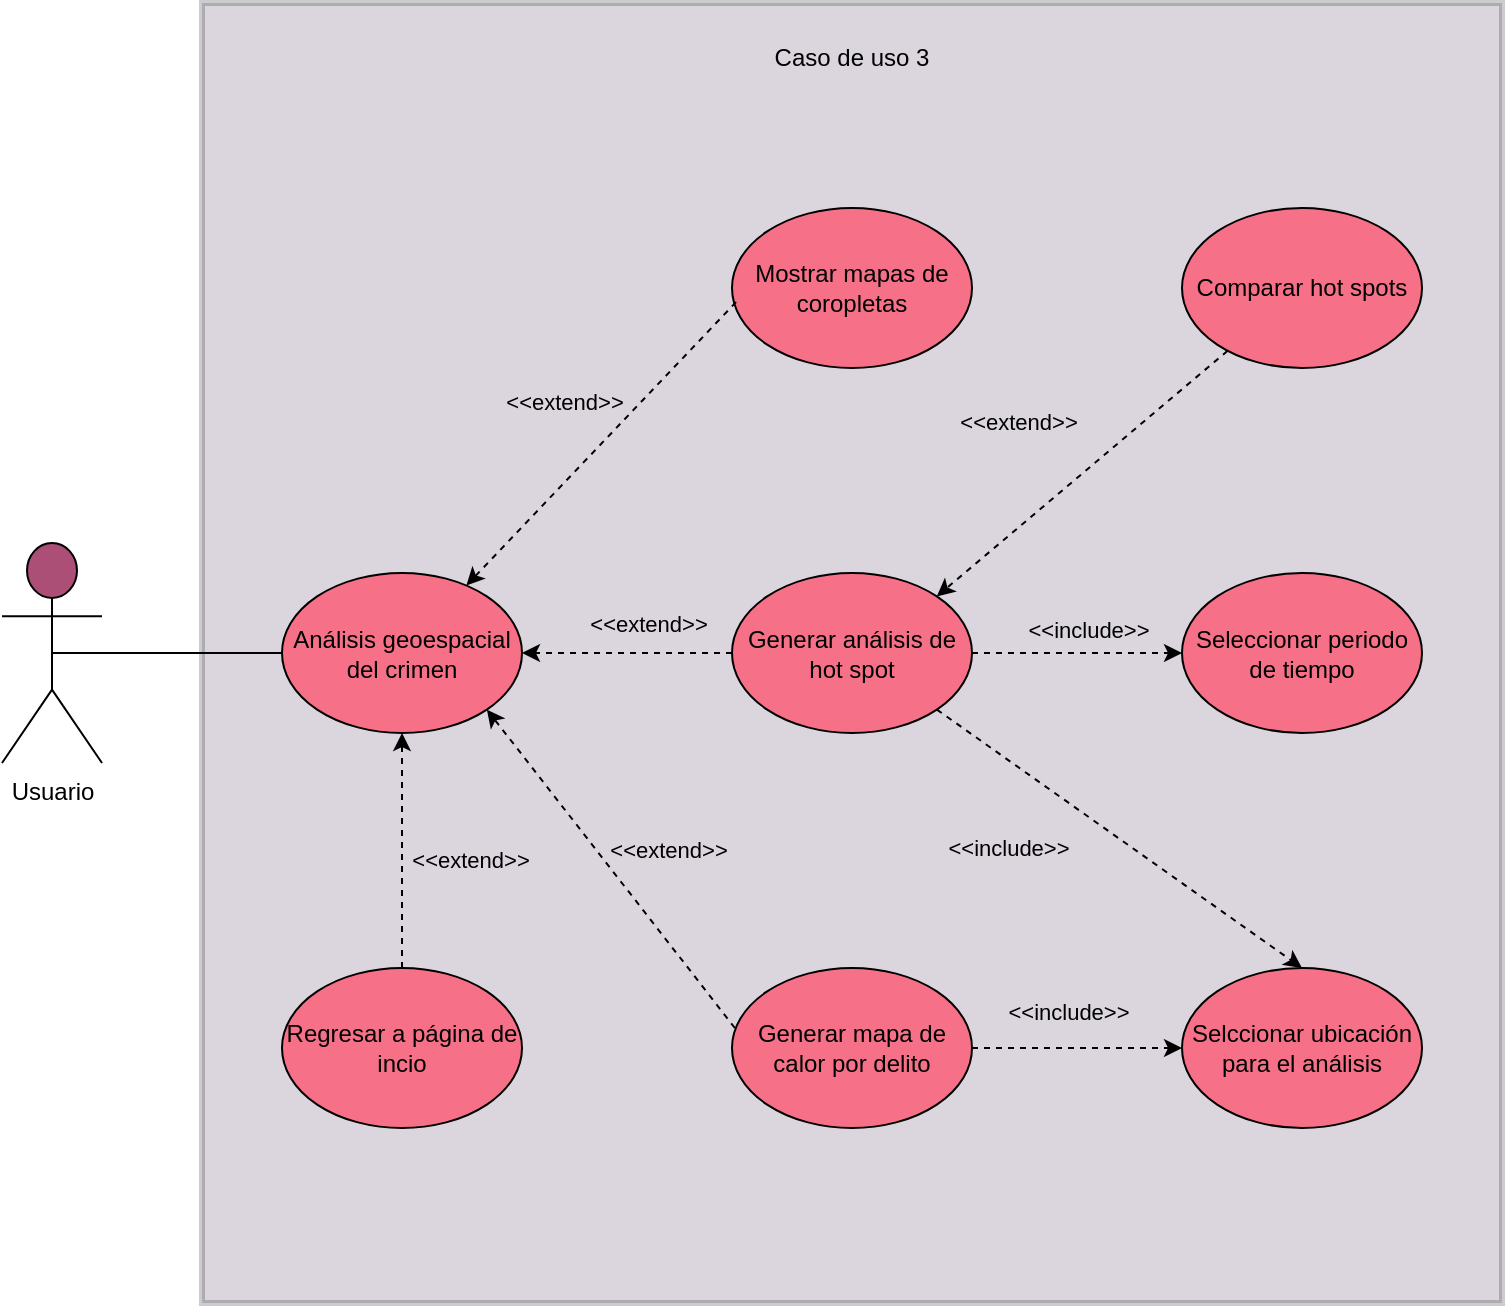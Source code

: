 <mxfile version="18.0.1" type="device"><diagram id="RQx3CndpkkcdUwd-Llem" name="Página-1"><mxGraphModel dx="1102" dy="857" grid="1" gridSize="10" guides="1" tooltips="1" connect="1" arrows="1" fold="1" page="1" pageScale="1" pageWidth="827" pageHeight="1169" math="0" shadow="0"><root><mxCell id="0"/><mxCell id="1" parent="0"/><mxCell id="vwcvmDeyJOOFCFhshagP-1" value="Usuario" style="shape=umlActor;verticalLabelPosition=bottom;verticalAlign=top;html=1;outlineConnect=0;fillColor=#AB4F77;" parent="1" vertex="1"><mxGeometry x="50" y="387.5" width="50" height="110" as="geometry"/></mxCell><mxCell id="vwcvmDeyJOOFCFhshagP-2" value="" style="whiteSpace=wrap;html=1;aspect=fixed;fillColor=#4A3159;opacity=20;perimeterSpacing=2;strokeWidth=3;" parent="1" vertex="1"><mxGeometry x="150" y="117.5" width="650" height="650" as="geometry"/></mxCell><mxCell id="vwcvmDeyJOOFCFhshagP-3" value="Caso de uso 3" style="text;html=1;strokeColor=none;fillColor=none;align=center;verticalAlign=middle;whiteSpace=wrap;rounded=0;opacity=20;" parent="1" vertex="1"><mxGeometry x="425" y="130" width="100" height="30" as="geometry"/></mxCell><mxCell id="vwcvmDeyJOOFCFhshagP-4" value="Análisis geoespacial del crimen" style="ellipse;whiteSpace=wrap;html=1;strokeWidth=1;fillColor=#F67188;" parent="1" vertex="1"><mxGeometry x="190" y="402.5" width="120" height="80" as="geometry"/></mxCell><mxCell id="vwcvmDeyJOOFCFhshagP-5" value="" style="endArrow=none;html=1;rounded=0;entryX=0;entryY=0.5;entryDx=0;entryDy=0;exitX=0.5;exitY=0.5;exitDx=0;exitDy=0;exitPerimeter=0;" parent="1" source="vwcvmDeyJOOFCFhshagP-1" target="vwcvmDeyJOOFCFhshagP-4" edge="1"><mxGeometry width="50" height="50" relative="1" as="geometry"><mxPoint x="120" y="400" as="sourcePoint"/><mxPoint x="170" y="410" as="targetPoint"/></mxGeometry></mxCell><mxCell id="ZkAkRmqZM7tMrLT2XkC7-1" value="&amp;lt;&amp;lt;extend&amp;gt;&amp;gt;" style="edgeStyle=none;rounded=0;orthogonalLoop=1;jettySize=auto;html=1;entryX=1;entryY=0.5;entryDx=0;entryDy=0;dashed=1;labelBackgroundColor=none;" edge="1" parent="1" source="ZkAkRmqZM7tMrLT2XkC7-2" target="vwcvmDeyJOOFCFhshagP-4"><mxGeometry x="-0.193" y="-15" relative="1" as="geometry"><mxPoint as="offset"/><mxPoint x="320" y="350" as="targetPoint"/></mxGeometry></mxCell><mxCell id="ZkAkRmqZM7tMrLT2XkC7-2" value="Generar análisis de hot spot" style="ellipse;whiteSpace=wrap;html=1;strokeWidth=1;fillColor=#F67188;" vertex="1" parent="1"><mxGeometry x="415" y="402.5" width="120" height="80" as="geometry"/></mxCell><mxCell id="ZkAkRmqZM7tMrLT2XkC7-7" value="&lt;span style=&quot;&quot;&gt;Mostrar mapas de coropletas&lt;/span&gt;" style="ellipse;whiteSpace=wrap;html=1;strokeWidth=1;fillColor=#F67188;" vertex="1" parent="1"><mxGeometry x="415" y="220.0" width="120" height="80" as="geometry"/></mxCell><mxCell id="ZkAkRmqZM7tMrLT2XkC7-8" value="&amp;lt;&amp;lt;extend&amp;gt;&amp;gt;" style="edgeStyle=none;rounded=0;orthogonalLoop=1;jettySize=auto;html=1;dashed=1;labelBackgroundColor=none;exitX=0.017;exitY=0.588;exitDx=0;exitDy=0;exitPerimeter=0;" edge="1" parent="1" source="ZkAkRmqZM7tMrLT2XkC7-7" target="vwcvmDeyJOOFCFhshagP-4"><mxGeometry x="-0.024" y="-28" relative="1" as="geometry"><mxPoint as="offset"/><mxPoint x="250" y="310" as="sourcePoint"/><mxPoint x="130.0" y="440.0" as="targetPoint"/></mxGeometry></mxCell><mxCell id="ZkAkRmqZM7tMrLT2XkC7-9" value="&amp;lt;&amp;lt;extend&amp;gt;&amp;gt;" style="edgeStyle=none;rounded=0;orthogonalLoop=1;jettySize=auto;html=1;dashed=1;labelBackgroundColor=none;entryX=1;entryY=0;entryDx=0;entryDy=0;" edge="1" parent="1" source="ZkAkRmqZM7tMrLT2XkC7-10" target="ZkAkRmqZM7tMrLT2XkC7-2"><mxGeometry x="0.081" y="-40" relative="1" as="geometry"><mxPoint as="offset"/><mxPoint x="737.5" y="219.998" as="targetPoint"/></mxGeometry></mxCell><mxCell id="ZkAkRmqZM7tMrLT2XkC7-10" value="Comparar hot spots" style="ellipse;whiteSpace=wrap;html=1;strokeWidth=1;fillColor=#F67188;" vertex="1" parent="1"><mxGeometry x="640.0" y="220" width="120" height="80" as="geometry"/></mxCell><mxCell id="ZkAkRmqZM7tMrLT2XkC7-11" value="Regresar a página de incio" style="ellipse;whiteSpace=wrap;html=1;strokeWidth=1;fillColor=#F67188;" vertex="1" parent="1"><mxGeometry x="190" y="600.0" width="120" height="80" as="geometry"/></mxCell><mxCell id="ZkAkRmqZM7tMrLT2XkC7-12" value="&amp;lt;&amp;lt;extend&amp;gt;&amp;gt;" style="edgeStyle=none;rounded=0;orthogonalLoop=1;jettySize=auto;html=1;dashed=1;labelBackgroundColor=none;exitX=0.5;exitY=0;exitDx=0;exitDy=0;" edge="1" parent="1" source="ZkAkRmqZM7tMrLT2XkC7-11" target="vwcvmDeyJOOFCFhshagP-4"><mxGeometry x="-0.073" y="-34" relative="1" as="geometry"><mxPoint as="offset"/><mxPoint x="29.84" y="680.08" as="sourcePoint"/><mxPoint x="150.001" y="459.998" as="targetPoint"/></mxGeometry></mxCell><mxCell id="ZkAkRmqZM7tMrLT2XkC7-13" value="Generar mapa de calor por delito" style="ellipse;whiteSpace=wrap;html=1;strokeWidth=1;fillColor=#F67188;" vertex="1" parent="1"><mxGeometry x="415" y="600.0" width="120" height="80" as="geometry"/></mxCell><mxCell id="ZkAkRmqZM7tMrLT2XkC7-14" value="&amp;lt;&amp;lt;extend&amp;gt;&amp;gt;" style="edgeStyle=none;rounded=0;orthogonalLoop=1;jettySize=auto;html=1;dashed=1;labelBackgroundColor=none;exitX=0.012;exitY=0.375;exitDx=0;exitDy=0;entryX=1;entryY=1;entryDx=0;entryDy=0;exitPerimeter=0;" edge="1" parent="1" source="ZkAkRmqZM7tMrLT2XkC7-13" target="vwcvmDeyJOOFCFhshagP-4"><mxGeometry x="-0.101" y="-28" relative="1" as="geometry"><mxPoint as="offset"/><mxPoint x="280.84" y="501.05" as="sourcePoint"/><mxPoint x="383.763" y="286.624" as="targetPoint"/></mxGeometry></mxCell><mxCell id="ZkAkRmqZM7tMrLT2XkC7-15" value="Seleccionar periodo de tiempo" style="ellipse;whiteSpace=wrap;html=1;strokeWidth=1;fillColor=#F67188;" vertex="1" parent="1"><mxGeometry x="640" y="402.5" width="120" height="80" as="geometry"/></mxCell><mxCell id="ZkAkRmqZM7tMrLT2XkC7-16" value="" style="endArrow=classic;html=1;rounded=0;exitX=1;exitY=0.5;exitDx=0;exitDy=0;entryX=0;entryY=0.5;entryDx=0;entryDy=0;dashed=1;" edge="1" parent="1" source="ZkAkRmqZM7tMrLT2XkC7-2" target="ZkAkRmqZM7tMrLT2XkC7-15"><mxGeometry width="50" height="50" relative="1" as="geometry"><mxPoint x="519.996" y="395.784" as="sourcePoint"/><mxPoint x="631.57" y="467.5" as="targetPoint"/></mxGeometry></mxCell><mxCell id="ZkAkRmqZM7tMrLT2XkC7-17" value="&amp;lt;&amp;lt;include&amp;gt;&amp;gt;" style="edgeLabel;html=1;align=center;verticalAlign=middle;resizable=0;points=[];labelBackgroundColor=none;" vertex="1" connectable="0" parent="ZkAkRmqZM7tMrLT2XkC7-16"><mxGeometry x="-0.179" y="4" relative="1" as="geometry"><mxPoint x="15" y="-8" as="offset"/></mxGeometry></mxCell><mxCell id="ZkAkRmqZM7tMrLT2XkC7-18" value="" style="endArrow=classic;html=1;rounded=0;exitX=1;exitY=0.5;exitDx=0;exitDy=0;entryX=0;entryY=0.5;entryDx=0;entryDy=0;dashed=1;" edge="1" parent="1" source="ZkAkRmqZM7tMrLT2XkC7-13" target="ZkAkRmqZM7tMrLT2XkC7-20"><mxGeometry width="50" height="50" relative="1" as="geometry"><mxPoint x="499.996" y="640.004" as="sourcePoint"/><mxPoint x="606" y="719.22" as="targetPoint"/></mxGeometry></mxCell><mxCell id="ZkAkRmqZM7tMrLT2XkC7-19" value="&amp;lt;&amp;lt;include&amp;gt;&amp;gt;" style="edgeLabel;html=1;align=center;verticalAlign=middle;resizable=0;points=[];labelBackgroundColor=none;" vertex="1" connectable="0" parent="ZkAkRmqZM7tMrLT2XkC7-18"><mxGeometry x="-0.179" y="4" relative="1" as="geometry"><mxPoint x="5" y="-14" as="offset"/></mxGeometry></mxCell><mxCell id="ZkAkRmqZM7tMrLT2XkC7-20" value="Selccionar ubicación para el análisis" style="ellipse;whiteSpace=wrap;html=1;strokeWidth=1;fillColor=#F67188;" vertex="1" parent="1"><mxGeometry x="640" y="600.0" width="120" height="80" as="geometry"/></mxCell><mxCell id="ZkAkRmqZM7tMrLT2XkC7-21" value="" style="endArrow=classic;html=1;rounded=0;exitX=1;exitY=1;exitDx=0;exitDy=0;dashed=1;entryX=0.5;entryY=0;entryDx=0;entryDy=0;" edge="1" parent="1" target="ZkAkRmqZM7tMrLT2XkC7-20" source="ZkAkRmqZM7tMrLT2XkC7-2"><mxGeometry width="50" height="50" relative="1" as="geometry"><mxPoint x="416.226" y="330.004" as="sourcePoint"/><mxPoint x="503.8" y="449.22" as="targetPoint"/></mxGeometry></mxCell><mxCell id="ZkAkRmqZM7tMrLT2XkC7-22" value="&amp;lt;&amp;lt;include&amp;gt;&amp;gt;" style="edgeLabel;html=1;align=center;verticalAlign=middle;resizable=0;points=[];labelBackgroundColor=none;" vertex="1" connectable="0" parent="ZkAkRmqZM7tMrLT2XkC7-21"><mxGeometry x="-0.179" y="4" relative="1" as="geometry"><mxPoint x="-42" y="19" as="offset"/></mxGeometry></mxCell></root></mxGraphModel></diagram></mxfile>